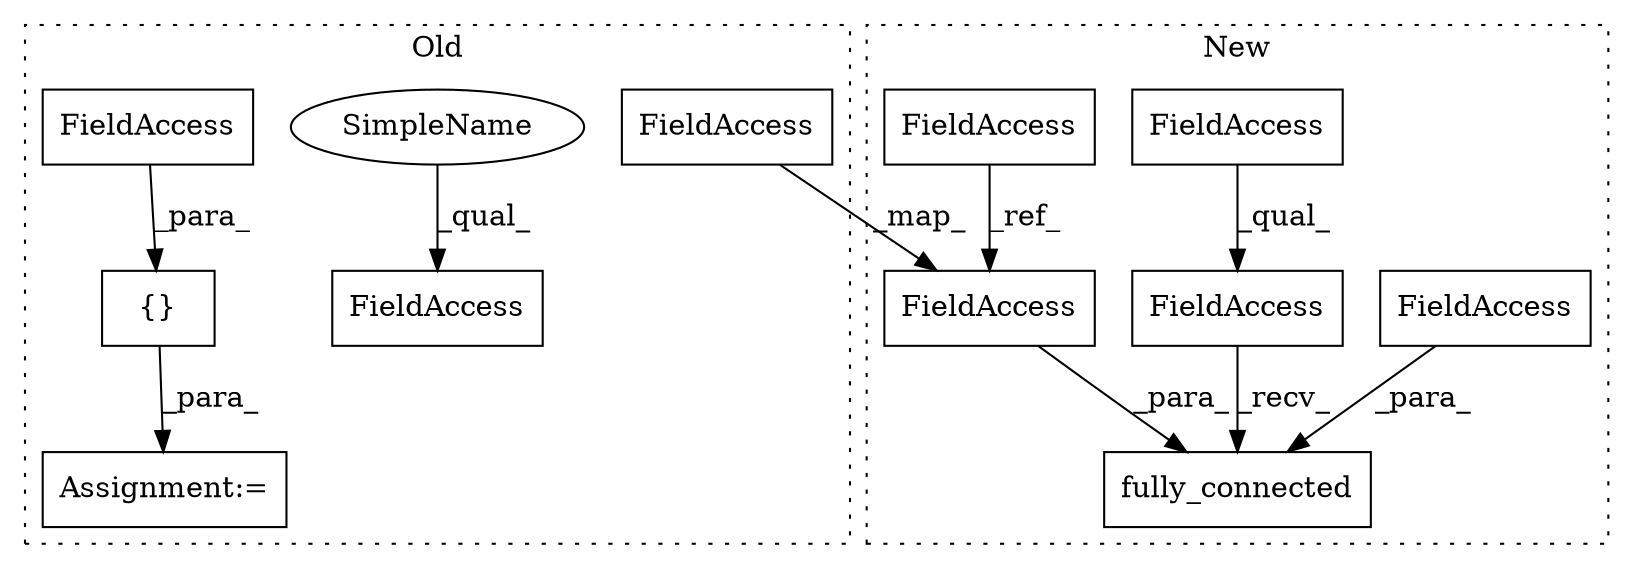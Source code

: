 digraph G {
subgraph cluster0 {
1 [label="{}" a="4" s="9919,9945" l="1,1" shape="box"];
7 [label="FieldAccess" a="22" s="9551" l="7" shape="box"];
8 [label="Assignment:=" a="7" s="9901" l="1" shape="box"];
9 [label="SimpleName" a="42" s="9551" l="4" shape="ellipse"];
11 [label="FieldAccess" a="22" s="9926" l="19" shape="box"];
12 [label="FieldAccess" a="22" s="9712" l="11" shape="box"];
label = "Old";
style="dotted";
}
subgraph cluster1 {
2 [label="fully_connected" a="32" s="9619,9767" l="16,1" shape="box"];
3 [label="FieldAccess" a="22" s="9593" l="25" shape="box"];
4 [label="FieldAccess" a="22" s="9677" l="15" shape="box"];
5 [label="FieldAccess" a="22" s="9593" l="18" shape="box"];
6 [label="FieldAccess" a="22" s="9330" l="11" shape="box"];
10 [label="FieldAccess" a="22" s="9635" l="11" shape="box"];
label = "New";
style="dotted";
}
1 -> 8 [label="_para_"];
3 -> 2 [label="_recv_"];
4 -> 2 [label="_para_"];
5 -> 3 [label="_qual_"];
6 -> 10 [label="_ref_"];
9 -> 7 [label="_qual_"];
10 -> 2 [label="_para_"];
11 -> 1 [label="_para_"];
12 -> 10 [label="_map_"];
}
